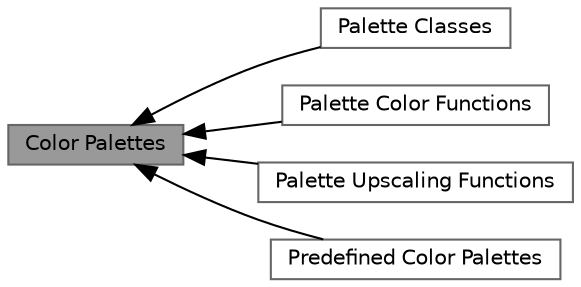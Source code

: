 digraph "Color Palettes"
{
 // LATEX_PDF_SIZE
  bgcolor="transparent";
  edge [fontname=Helvetica,fontsize=10,labelfontname=Helvetica,labelfontsize=10];
  node [fontname=Helvetica,fontsize=10,shape=box,height=0.2,width=0.4];
  rankdir=LR;
  Node1 [id="Node000001",label="Color Palettes",height=0.2,width=0.4,color="gray40", fillcolor="grey60", style="filled", fontcolor="black",tooltip="Functions and class definitions for color palettes."];
  Node2 [id="Node000002",label="Palette Classes",height=0.2,width=0.4,color="grey40", fillcolor="white", style="filled",URL="$d6/d39/group___palette_classes.html",tooltip="Class definitions for color palettes."];
  Node3 [id="Node000003",label="Palette Color Functions",height=0.2,width=0.4,color="grey40", fillcolor="white", style="filled",URL="$d2/d73/group___palette_colors.html",tooltip="Functions to retrieve smooth color data from palettes"];
  Node4 [id="Node000004",label="Palette Upscaling Functions",height=0.2,width=0.4,color="grey40", fillcolor="white", style="filled",URL="$d6/d0a/group___palette_upscale.html",tooltip="Functions to upscale palettes from one type to another."];
  Node5 [id="Node000005",label="Predefined Color Palettes",height=0.2,width=0.4,color="grey40", fillcolor="white", style="filled",URL="$d3/d4f/group___predefined_palettes.html",tooltip="Stock color palettes, only included when used."];
  Node1->Node2 [shape=plaintext, dir="back", style="solid"];
  Node1->Node3 [shape=plaintext, dir="back", style="solid"];
  Node1->Node4 [shape=plaintext, dir="back", style="solid"];
  Node1->Node5 [shape=plaintext, dir="back", style="solid"];
}

